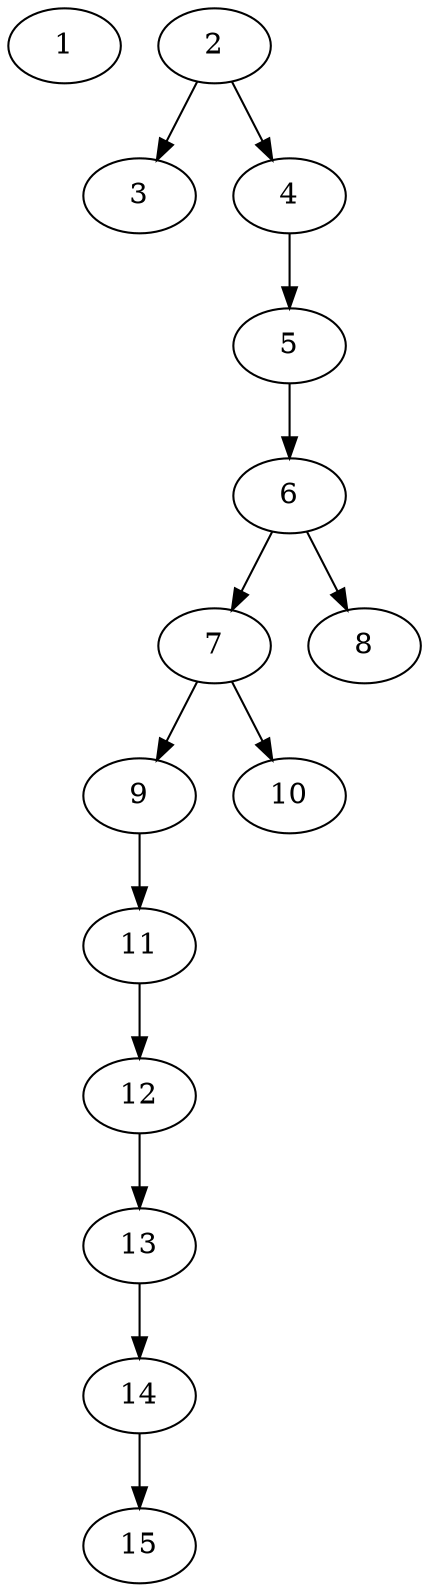 // DAG (tier=1-easy, mode=data, n=15, ccr=0.335, fat=0.395, density=0.241, regular=0.657, jump=0.016, mindata=1048576, maxdata=8388608)
// DAG automatically generated by daggen at Sun Aug 24 16:33:33 2025
// /home/ermia/Project/Environments/daggen/bin/daggen --dot --ccr 0.335 --fat 0.395 --regular 0.657 --density 0.241 --jump 0.016 --mindata 1048576 --maxdata 8388608 -n 15 
digraph G {
  1 [size="199478076532938768384", alpha="0.20", expect_size="99739038266469384192"]
  2 [size="25286548510028056", alpha="0.04", expect_size="12643274255014028"]
  2 -> 3 [size ="465213820239872"]
  2 -> 4 [size ="465213820239872"]
  3 [size="41058483334614614016", alpha="0.09", expect_size="20529241667307307008"]
  4 [size="6167802250783234", alpha="0.05", expect_size="3083901125391617"]
  4 -> 5 [size ="354527748292608"]
  5 [size="788726654064959", alpha="0.12", expect_size="394363327032479"]
  5 -> 6 [size ="16795880652800"]
  6 [size="6076157941009326", alpha="0.16", expect_size="3038078970504663"]
  6 -> 7 [size ="166190076919808"]
  6 -> 8 [size ="166190076919808"]
  7 [size="19622176678735773696", alpha="0.14", expect_size="9811088339367886848"]
  7 -> 9 [size ="58199793205248"]
  7 -> 10 [size ="58199793205248"]
  8 [size="16212206628208312", alpha="0.13", expect_size="8106103314104156"]
  9 [size="5120370539663458", alpha="0.04", expect_size="2560185269831729"]
  9 -> 11 [size ="87300880990208"]
  10 [size="264921996280255741952", alpha="0.01", expect_size="132460998140127870976"]
  11 [size="880621457800431616", alpha="0.13", expect_size="440310728900215808"]
  11 -> 12 [size ="436437203812352"]
  12 [size="346938112244734492672", alpha="0.17", expect_size="173469056122367246336"]
  12 -> 13 [size ="394994753994752"]
  13 [size="296383302651801792", alpha="0.19", expect_size="148191651325900896"]
  13 -> 14 [size ="170398205345792"]
  14 [size="391997457663176", alpha="0.06", expect_size="195998728831588"]
  14 -> 15 [size ="19279168667648"]
  15 [size="19552127950838576", alpha="0.14", expect_size="9776063975419288"]
}